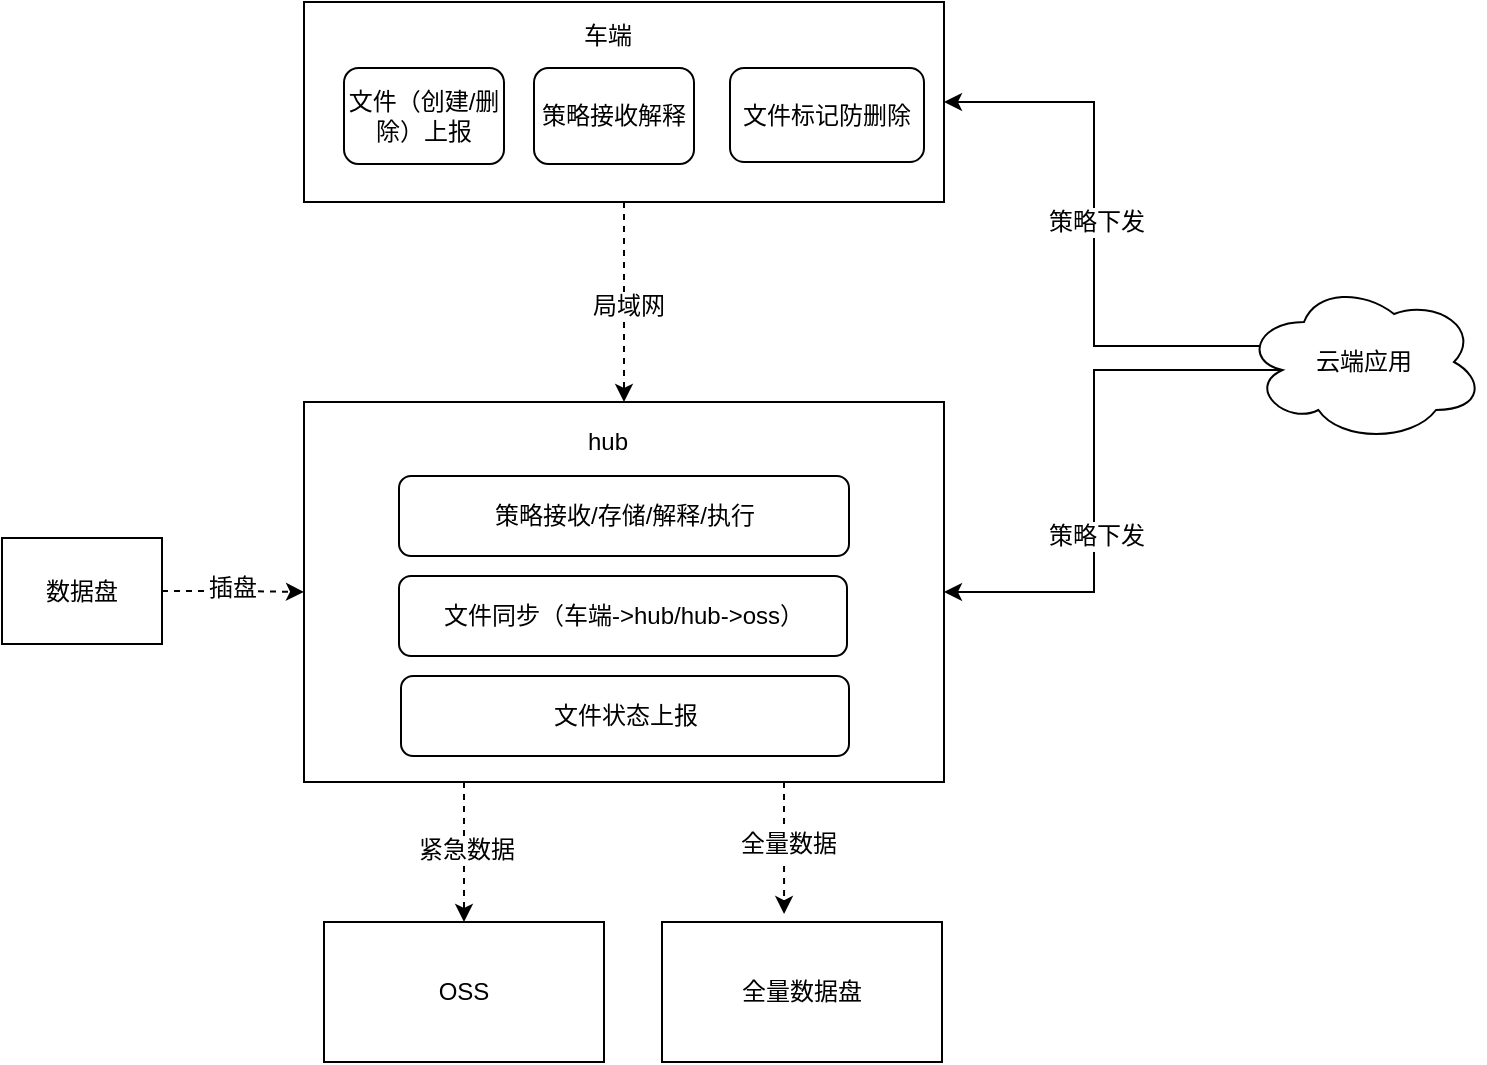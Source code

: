 <mxfile version="11.3.0" type="github" pages="1"><diagram id="rRHzEiuGWjY5Z0UTl81N" name="Page-1"><mxGraphModel dx="946" dy="614" grid="1" gridSize="10" guides="1" tooltips="1" connect="1" arrows="1" fold="1" page="1" pageScale="1" pageWidth="827" pageHeight="1169" math="0" shadow="0"><root><mxCell id="0"/><mxCell id="1" parent="0"/><mxCell id="__eXr7axunO36I3H9trh-18" style="edgeStyle=orthogonalEdgeStyle;rounded=0;orthogonalLoop=1;jettySize=auto;html=1;exitX=0.5;exitY=1;exitDx=0;exitDy=0;entryX=0.5;entryY=0;entryDx=0;entryDy=0;dashed=1;" parent="1" source="__eXr7axunO36I3H9trh-2" target="__eXr7axunO36I3H9trh-8" edge="1"><mxGeometry relative="1" as="geometry"/></mxCell><mxCell id="NJ612pqvjkJ6xCDEwRBm-3" value="局域网" style="text;html=1;resizable=0;points=[];align=center;verticalAlign=middle;labelBackgroundColor=#ffffff;" vertex="1" connectable="0" parent="__eXr7axunO36I3H9trh-18"><mxGeometry x="0.04" y="2" relative="1" as="geometry"><mxPoint as="offset"/></mxGeometry></mxCell><mxCell id="__eXr7axunO36I3H9trh-2" value="" style="rounded=0;whiteSpace=wrap;html=1;" parent="1" vertex="1"><mxGeometry x="160" y="80" width="320" height="100" as="geometry"/></mxCell><mxCell id="__eXr7axunO36I3H9trh-3" value="文件（创建/删除）上报" style="rounded=1;whiteSpace=wrap;html=1;" parent="1" vertex="1"><mxGeometry x="180" y="113" width="80" height="48" as="geometry"/></mxCell><mxCell id="__eXr7axunO36I3H9trh-4" value="策略接收解释" style="rounded=1;whiteSpace=wrap;html=1;" parent="1" vertex="1"><mxGeometry x="275" y="113" width="80" height="48" as="geometry"/></mxCell><mxCell id="__eXr7axunO36I3H9trh-5" value="文件标记防删除" style="rounded=1;whiteSpace=wrap;html=1;" parent="1" vertex="1"><mxGeometry x="373" y="113" width="97" height="47" as="geometry"/></mxCell><mxCell id="__eXr7axunO36I3H9trh-6" value="车端" style="text;html=1;strokeColor=none;fillColor=none;align=center;verticalAlign=middle;whiteSpace=wrap;rounded=0;" parent="1" vertex="1"><mxGeometry x="292" y="87" width="40" height="20" as="geometry"/></mxCell><mxCell id="__eXr7axunO36I3H9trh-13" style="edgeStyle=orthogonalEdgeStyle;rounded=0;orthogonalLoop=1;jettySize=auto;html=1;exitX=0.07;exitY=0.4;exitDx=0;exitDy=0;exitPerimeter=0;entryX=1;entryY=0.5;entryDx=0;entryDy=0;" parent="1" source="__eXr7axunO36I3H9trh-7" target="__eXr7axunO36I3H9trh-2" edge="1"><mxGeometry relative="1" as="geometry"/></mxCell><mxCell id="__eXr7axunO36I3H9trh-15" value="策略下发" style="text;html=1;resizable=0;points=[];align=center;verticalAlign=middle;labelBackgroundColor=#ffffff;" parent="__eXr7axunO36I3H9trh-13" vertex="1" connectable="0"><mxGeometry x="0.043" y="-1" relative="1" as="geometry"><mxPoint as="offset"/></mxGeometry></mxCell><mxCell id="__eXr7axunO36I3H9trh-14" style="edgeStyle=orthogonalEdgeStyle;rounded=0;orthogonalLoop=1;jettySize=auto;html=1;exitX=0.16;exitY=0.55;exitDx=0;exitDy=0;exitPerimeter=0;" parent="1" source="__eXr7axunO36I3H9trh-7" target="__eXr7axunO36I3H9trh-8" edge="1"><mxGeometry relative="1" as="geometry"/></mxCell><mxCell id="__eXr7axunO36I3H9trh-16" value="策略下发" style="text;html=1;resizable=0;points=[];align=center;verticalAlign=middle;labelBackgroundColor=#ffffff;" parent="__eXr7axunO36I3H9trh-14" vertex="1" connectable="0"><mxGeometry x="0.264" y="1" relative="1" as="geometry"><mxPoint as="offset"/></mxGeometry></mxCell><mxCell id="__eXr7axunO36I3H9trh-7" value="云端应用" style="ellipse;shape=cloud;whiteSpace=wrap;html=1;" parent="1" vertex="1"><mxGeometry x="630" y="220" width="120" height="80" as="geometry"/></mxCell><mxCell id="__eXr7axunO36I3H9trh-19" style="edgeStyle=orthogonalEdgeStyle;rounded=0;orthogonalLoop=1;jettySize=auto;html=1;exitX=0.25;exitY=1;exitDx=0;exitDy=0;entryX=0.5;entryY=0;entryDx=0;entryDy=0;dashed=1;" parent="1" source="__eXr7axunO36I3H9trh-8" target="__eXr7axunO36I3H9trh-17" edge="1"><mxGeometry relative="1" as="geometry"/></mxCell><mxCell id="__eXr7axunO36I3H9trh-20" value="紧急数据" style="text;html=1;resizable=0;points=[];align=center;verticalAlign=middle;labelBackgroundColor=#ffffff;" parent="__eXr7axunO36I3H9trh-19" vertex="1" connectable="0"><mxGeometry x="-0.029" y="1" relative="1" as="geometry"><mxPoint as="offset"/></mxGeometry></mxCell><mxCell id="__eXr7axunO36I3H9trh-22" style="edgeStyle=orthogonalEdgeStyle;rounded=0;orthogonalLoop=1;jettySize=auto;html=1;exitX=0.75;exitY=1;exitDx=0;exitDy=0;entryX=0.436;entryY=-0.057;entryDx=0;entryDy=0;entryPerimeter=0;dashed=1;" parent="1" source="__eXr7axunO36I3H9trh-8" target="__eXr7axunO36I3H9trh-21" edge="1"><mxGeometry relative="1" as="geometry"/></mxCell><mxCell id="__eXr7axunO36I3H9trh-24" value="全量数据" style="text;html=1;resizable=0;points=[];align=center;verticalAlign=middle;labelBackgroundColor=#ffffff;" parent="__eXr7axunO36I3H9trh-22" vertex="1" connectable="0"><mxGeometry x="-0.061" y="2" relative="1" as="geometry"><mxPoint as="offset"/></mxGeometry></mxCell><mxCell id="__eXr7axunO36I3H9trh-8" value="" style="rounded=0;whiteSpace=wrap;html=1;" parent="1" vertex="1"><mxGeometry x="160" y="280" width="320" height="190" as="geometry"/></mxCell><mxCell id="__eXr7axunO36I3H9trh-9" value="策略接收/存储/解释/执行" style="rounded=1;whiteSpace=wrap;html=1;" parent="1" vertex="1"><mxGeometry x="207.5" y="317" width="225" height="40" as="geometry"/></mxCell><mxCell id="__eXr7axunO36I3H9trh-10" value="文件同步（车端-&amp;gt;hub/hub-&amp;gt;oss）" style="rounded=1;whiteSpace=wrap;html=1;" parent="1" vertex="1"><mxGeometry x="207.5" y="367" width="224" height="40" as="geometry"/></mxCell><mxCell id="__eXr7axunO36I3H9trh-11" value="文件状态上报" style="rounded=1;whiteSpace=wrap;html=1;" parent="1" vertex="1"><mxGeometry x="208.5" y="417" width="224" height="40" as="geometry"/></mxCell><mxCell id="__eXr7axunO36I3H9trh-12" value="hub" style="text;html=1;strokeColor=none;fillColor=none;align=center;verticalAlign=middle;whiteSpace=wrap;rounded=0;" parent="1" vertex="1"><mxGeometry x="292" y="290" width="40" height="20" as="geometry"/></mxCell><mxCell id="__eXr7axunO36I3H9trh-17" value="OSS" style="rounded=0;whiteSpace=wrap;html=1;" parent="1" vertex="1"><mxGeometry x="170" y="540" width="140" height="70" as="geometry"/></mxCell><mxCell id="__eXr7axunO36I3H9trh-21" value="全量数据盘" style="rounded=0;whiteSpace=wrap;html=1;" parent="1" vertex="1"><mxGeometry x="339" y="540" width="140" height="70" as="geometry"/></mxCell><mxCell id="NJ612pqvjkJ6xCDEwRBm-2" value="" style="edgeStyle=orthogonalEdgeStyle;rounded=0;orthogonalLoop=1;jettySize=auto;html=1;dashed=1;" edge="1" parent="1" source="NJ612pqvjkJ6xCDEwRBm-1" target="__eXr7axunO36I3H9trh-8"><mxGeometry relative="1" as="geometry"/></mxCell><mxCell id="NJ612pqvjkJ6xCDEwRBm-4" value="插盘" style="text;html=1;resizable=0;points=[];align=center;verticalAlign=middle;labelBackgroundColor=#ffffff;" vertex="1" connectable="0" parent="NJ612pqvjkJ6xCDEwRBm-2"><mxGeometry y="13" relative="1" as="geometry"><mxPoint x="-1" y="11" as="offset"/></mxGeometry></mxCell><mxCell id="NJ612pqvjkJ6xCDEwRBm-1" value="数据盘" style="rounded=0;whiteSpace=wrap;html=1;" vertex="1" parent="1"><mxGeometry x="9" y="348" width="80" height="53" as="geometry"/></mxCell></root></mxGraphModel></diagram></mxfile>